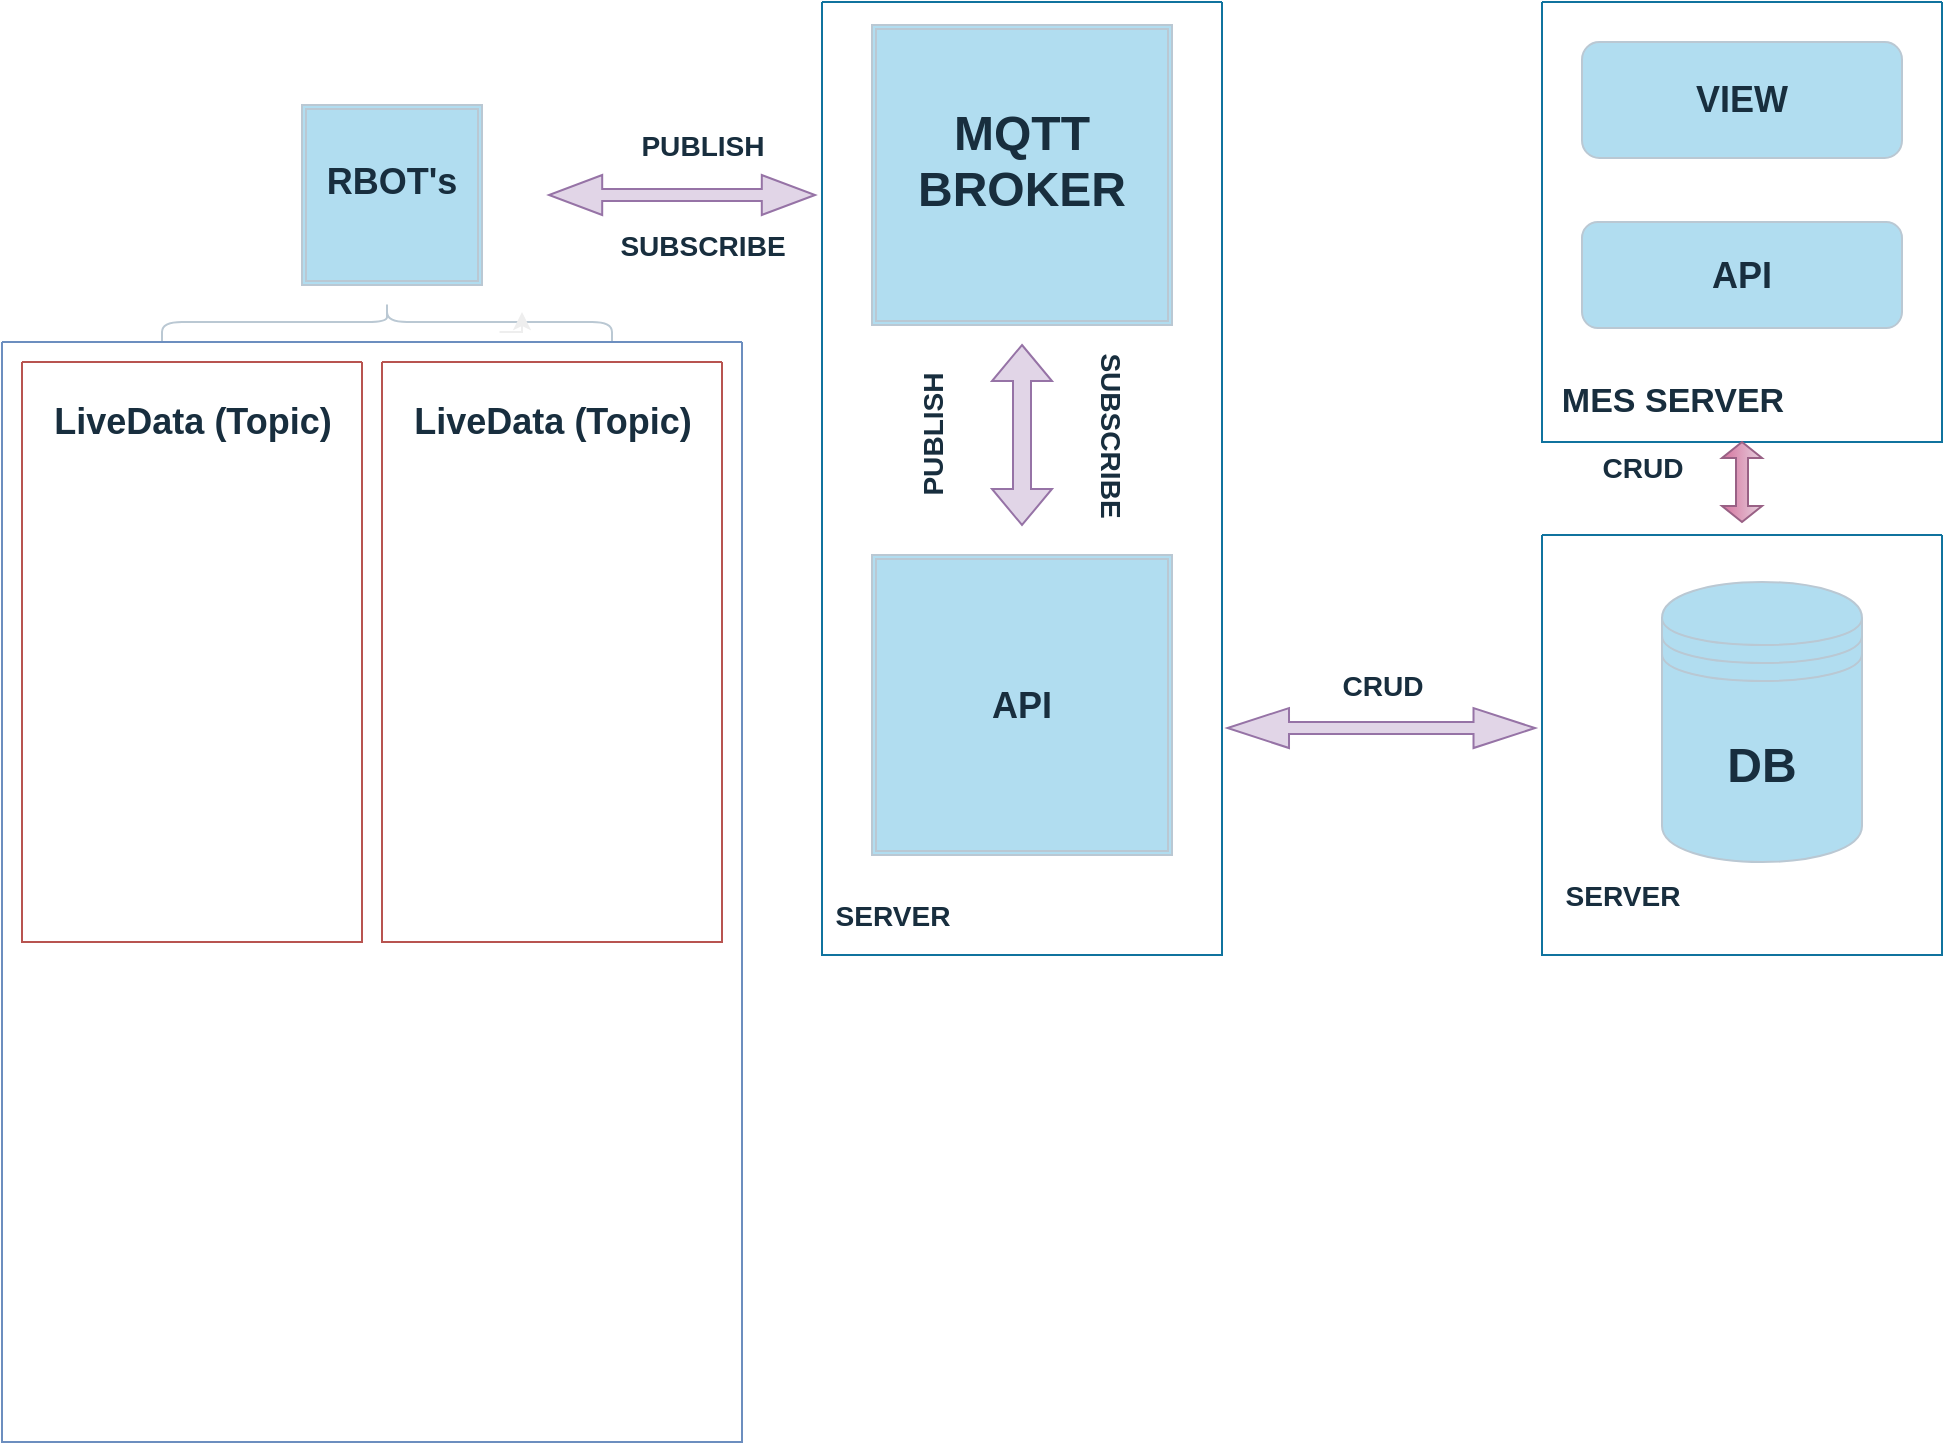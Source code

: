 <mxfile version="24.2.1" type="github">
  <diagram name="Page-1" id="5f0bae14-7c28-e335-631c-24af17079c00">
    <mxGraphModel dx="1150" dy="618" grid="1" gridSize="10" guides="1" tooltips="1" connect="1" arrows="1" fold="1" page="1" pageScale="1" pageWidth="1100" pageHeight="850" background="none" math="0" shadow="0">
      <root>
        <mxCell id="0" />
        <mxCell id="1" parent="0" />
        <mxCell id="vdj9q_atu6wUsFnDW9EK-2" value="&lt;h2&gt;RBOT&#39;s&lt;/h2&gt;&lt;div&gt;&lt;br&gt;&lt;/div&gt;" style="shape=ext;double=1;whiteSpace=wrap;html=1;aspect=fixed;labelBackgroundColor=none;fillColor=#B1DDF0;strokeColor=#BAC8D3;fontColor=#182E3E;" vertex="1" parent="1">
          <mxGeometry x="160" y="71.5" width="90" height="90" as="geometry" />
        </mxCell>
        <mxCell id="vdj9q_atu6wUsFnDW9EK-30" value="" style="shape=doubleArrow;direction=south;whiteSpace=wrap;html=1;rotation=90;fillColor=#e1d5e7;strokeColor=#9673a6;" vertex="1" parent="1">
          <mxGeometry x="689.63" y="306.13" width="20" height="153.75" as="geometry" />
        </mxCell>
        <mxCell id="vdj9q_atu6wUsFnDW9EK-38" value="" style="shape=doubleArrow;direction=south;whiteSpace=wrap;html=1;rotation=90;fillColor=#e1d5e7;strokeColor=#9673a6;" vertex="1" parent="1">
          <mxGeometry x="340" y="50" width="20" height="133" as="geometry" />
        </mxCell>
        <mxCell id="vdj9q_atu6wUsFnDW9EK-41" value="&lt;h3&gt;PUBLISH&lt;/h3&gt;" style="text;html=1;align=center;verticalAlign=middle;resizable=0;points=[];autosize=1;strokeColor=none;fillColor=none;fontColor=#182E3E;" vertex="1" parent="1">
          <mxGeometry x="315" y="61.5" width="90" height="60" as="geometry" />
        </mxCell>
        <mxCell id="vdj9q_atu6wUsFnDW9EK-43" value="&lt;h3&gt;SUBSCRIBE&lt;/h3&gt;" style="text;html=1;align=center;verticalAlign=middle;resizable=0;points=[];autosize=1;strokeColor=none;fillColor=none;fontColor=#182E3E;" vertex="1" parent="1">
          <mxGeometry x="305" y="111.5" width="110" height="60" as="geometry" />
        </mxCell>
        <mxCell id="vdj9q_atu6wUsFnDW9EK-46" value="&lt;h3&gt;CRUD&lt;br&gt;&lt;/h3&gt;" style="text;html=1;align=center;verticalAlign=middle;resizable=0;points=[];autosize=1;strokeColor=none;fillColor=none;fontColor=#182E3E;" vertex="1" parent="1">
          <mxGeometry x="670" y="331.5" width="60" height="60" as="geometry" />
        </mxCell>
        <mxCell id="vdj9q_atu6wUsFnDW9EK-49" value="" style="swimlane;startSize=0;strokeColor=#10739e;fillColor=#b1ddf0;" vertex="1" parent="1">
          <mxGeometry x="420" y="20" width="200" height="476.5" as="geometry" />
        </mxCell>
        <mxCell id="vdj9q_atu6wUsFnDW9EK-50" value="&lt;h3&gt;SERVER&lt;/h3&gt;" style="text;html=1;align=center;verticalAlign=middle;resizable=0;points=[];autosize=1;strokeColor=none;fillColor=none;fontColor=#182E3E;" vertex="1" parent="vdj9q_atu6wUsFnDW9EK-49">
          <mxGeometry x="-5" y="426.5" width="80" height="60" as="geometry" />
        </mxCell>
        <mxCell id="vdj9q_atu6wUsFnDW9EK-4" value="&lt;h2&gt;API&lt;/h2&gt;" style="shape=ext;double=1;whiteSpace=wrap;html=1;aspect=fixed;strokeColor=#BAC8D3;fontColor=#182E3E;fillColor=#B1DDF0;labelBackgroundColor=none;" vertex="1" parent="vdj9q_atu6wUsFnDW9EK-49">
          <mxGeometry x="25" y="276.5" width="150" height="150" as="geometry" />
        </mxCell>
        <mxCell id="vdj9q_atu6wUsFnDW9EK-45" value="&lt;h3&gt;SUBSCRIBE&lt;/h3&gt;" style="text;html=1;align=center;verticalAlign=middle;resizable=0;points=[];autosize=1;strokeColor=none;fillColor=none;fontColor=#182E3E;rotation=90;" vertex="1" parent="vdj9q_atu6wUsFnDW9EK-49">
          <mxGeometry x="90" y="186.5" width="110" height="60" as="geometry" />
        </mxCell>
        <mxCell id="vdj9q_atu6wUsFnDW9EK-29" value="" style="shape=doubleArrow;direction=south;whiteSpace=wrap;html=1;strokeColor=#9673a6;fillColor=#e1d5e7;" vertex="1" parent="vdj9q_atu6wUsFnDW9EK-49">
          <mxGeometry x="85" y="171.5" width="30" height="90" as="geometry" />
        </mxCell>
        <mxCell id="vdj9q_atu6wUsFnDW9EK-44" value="&lt;h3&gt;PUBLISH&lt;/h3&gt;" style="text;html=1;align=center;verticalAlign=middle;resizable=0;points=[];autosize=1;strokeColor=none;fillColor=none;fontColor=#182E3E;rotation=-90;" vertex="1" parent="vdj9q_atu6wUsFnDW9EK-49">
          <mxGeometry x="10" y="186.5" width="90" height="60" as="geometry" />
        </mxCell>
        <mxCell id="vdj9q_atu6wUsFnDW9EK-3" value="&lt;h1&gt;MQTT BROKER&lt;/h1&gt;&lt;div&gt;&lt;br&gt;&lt;/div&gt;" style="shape=ext;double=1;whiteSpace=wrap;html=1;aspect=fixed;labelBackgroundColor=none;fillColor=#B1DDF0;strokeColor=#BAC8D3;fontColor=#182E3E;" vertex="1" parent="vdj9q_atu6wUsFnDW9EK-49">
          <mxGeometry x="25" y="11.5" width="150" height="150" as="geometry" />
        </mxCell>
        <mxCell id="vdj9q_atu6wUsFnDW9EK-51" value="" style="swimlane;startSize=0;strokeColor=#10739e;fillColor=#b1ddf0;" vertex="1" parent="1">
          <mxGeometry x="780" y="286.5" width="200" height="210" as="geometry" />
        </mxCell>
        <mxCell id="vdj9q_atu6wUsFnDW9EK-10" value="&lt;h1&gt;DB&lt;/h1&gt;" style="shape=datastore;whiteSpace=wrap;html=1;strokeColor=#BAC8D3;fontColor=#182E3E;fillColor=#B1DDF0;labelBackgroundColor=none;" vertex="1" parent="vdj9q_atu6wUsFnDW9EK-51">
          <mxGeometry x="60" y="23.5" width="100" height="140" as="geometry" />
        </mxCell>
        <mxCell id="vdj9q_atu6wUsFnDW9EK-52" value="&lt;h3&gt;SERVER&lt;/h3&gt;" style="text;html=1;align=center;verticalAlign=middle;resizable=0;points=[];autosize=1;strokeColor=none;fillColor=none;fontColor=#182E3E;" vertex="1" parent="vdj9q_atu6wUsFnDW9EK-51">
          <mxGeometry y="150" width="80" height="60" as="geometry" />
        </mxCell>
        <mxCell id="vdj9q_atu6wUsFnDW9EK-60" value="" style="swimlane;startSize=0;strokeColor=#10739e;fillColor=#b1ddf0;" vertex="1" parent="1">
          <mxGeometry x="780" y="20" width="200" height="220" as="geometry" />
        </mxCell>
        <mxCell id="vdj9q_atu6wUsFnDW9EK-66" value="&lt;h2&gt;VIEW&lt;/h2&gt;" style="rounded=1;whiteSpace=wrap;html=1;strokeColor=#BAC8D3;fontColor=#182E3E;fillColor=#B1DDF0;" vertex="1" parent="vdj9q_atu6wUsFnDW9EK-60">
          <mxGeometry x="20" y="20" width="160" height="58" as="geometry" />
        </mxCell>
        <mxCell id="vdj9q_atu6wUsFnDW9EK-67" value="&lt;h2&gt;API&lt;/h2&gt;" style="rounded=1;whiteSpace=wrap;html=1;strokeColor=#BAC8D3;fontColor=#182E3E;fillColor=#B1DDF0;" vertex="1" parent="vdj9q_atu6wUsFnDW9EK-60">
          <mxGeometry x="20" y="110" width="160" height="53" as="geometry" />
        </mxCell>
        <mxCell id="vdj9q_atu6wUsFnDW9EK-68" value="&lt;h2 style=&quot;font-size: 17px;&quot;&gt;MES SERVER&lt;/h2&gt;" style="text;html=1;align=center;verticalAlign=middle;resizable=0;points=[];autosize=1;strokeColor=none;fillColor=none;fontColor=#182E3E;" vertex="1" parent="vdj9q_atu6wUsFnDW9EK-60">
          <mxGeometry y="170" width="130" height="60" as="geometry" />
        </mxCell>
        <mxCell id="vdj9q_atu6wUsFnDW9EK-62" value="&lt;h3&gt;CRUD&lt;br&gt;&lt;/h3&gt;" style="text;html=1;align=center;verticalAlign=middle;resizable=0;points=[];autosize=1;strokeColor=none;fillColor=none;fontColor=#182E3E;" vertex="1" parent="1">
          <mxGeometry x="800" y="223.25" width="60" height="60" as="geometry" />
        </mxCell>
        <mxCell id="vdj9q_atu6wUsFnDW9EK-64" value="" style="shape=doubleArrow;direction=south;whiteSpace=wrap;html=1;strokeColor=#996185;fillColor=#e6d0de;gradientColor=#d5739d;" vertex="1" parent="1">
          <mxGeometry x="870" y="240" width="20" height="40" as="geometry" />
        </mxCell>
        <mxCell id="vdj9q_atu6wUsFnDW9EK-73" value="" style="shape=curlyBracket;whiteSpace=wrap;html=1;rounded=1;labelPosition=left;verticalLabelPosition=middle;align=right;verticalAlign=middle;strokeColor=#BAC8D3;fontColor=#182E3E;fillColor=#B1DDF0;rotation=90;" vertex="1" parent="1">
          <mxGeometry x="192.5" y="67.5" width="20" height="225" as="geometry" />
        </mxCell>
        <mxCell id="vdj9q_atu6wUsFnDW9EK-74" style="edgeStyle=orthogonalEdgeStyle;rounded=0;orthogonalLoop=1;jettySize=auto;html=1;exitX=0.75;exitY=0.25;exitDx=0;exitDy=0;exitPerimeter=0;entryX=0.25;entryY=0.2;entryDx=0;entryDy=0;entryPerimeter=0;strokeColor=#EEEEEE;fontColor=#FFFFFF;" edge="1" parent="1" source="vdj9q_atu6wUsFnDW9EK-73" target="vdj9q_atu6wUsFnDW9EK-73">
          <mxGeometry relative="1" as="geometry" />
        </mxCell>
        <mxCell id="vdj9q_atu6wUsFnDW9EK-75" value="" style="swimlane;startSize=0;strokeColor=#6c8ebf;fillColor=#dae8fc;gradientColor=#7ea6e0;" vertex="1" parent="1">
          <mxGeometry x="10" y="190" width="370" height="550" as="geometry" />
        </mxCell>
        <mxCell id="vdj9q_atu6wUsFnDW9EK-71" value="" style="swimlane;startSize=0;strokeColor=#b85450;fillColor=#f8cecc;gradientColor=#ea6b66;" vertex="1" parent="vdj9q_atu6wUsFnDW9EK-75">
          <mxGeometry x="190" y="10" width="170" height="290" as="geometry" />
        </mxCell>
        <mxCell id="vdj9q_atu6wUsFnDW9EK-72" value="&lt;h2&gt;LiveData (Topic)&lt;/h2&gt;" style="text;html=1;align=center;verticalAlign=middle;resizable=0;points=[];autosize=1;strokeColor=none;fillColor=none;fontColor=#182E3E;" vertex="1" parent="vdj9q_atu6wUsFnDW9EK-71">
          <mxGeometry x="5" width="160" height="60" as="geometry" />
        </mxCell>
        <mxCell id="vdj9q_atu6wUsFnDW9EK-69" value="" style="swimlane;startSize=0;strokeColor=#b85450;fillColor=#f8cecc;gradientColor=#ea6b66;" vertex="1" parent="vdj9q_atu6wUsFnDW9EK-75">
          <mxGeometry x="10" y="10" width="170" height="290" as="geometry" />
        </mxCell>
        <mxCell id="vdj9q_atu6wUsFnDW9EK-70" value="&lt;h2&gt;LiveData (Topic)&lt;/h2&gt;" style="text;html=1;align=center;verticalAlign=middle;resizable=0;points=[];autosize=1;strokeColor=none;fillColor=none;fontColor=#182E3E;" vertex="1" parent="vdj9q_atu6wUsFnDW9EK-69">
          <mxGeometry x="5" width="160" height="60" as="geometry" />
        </mxCell>
      </root>
    </mxGraphModel>
  </diagram>
</mxfile>
